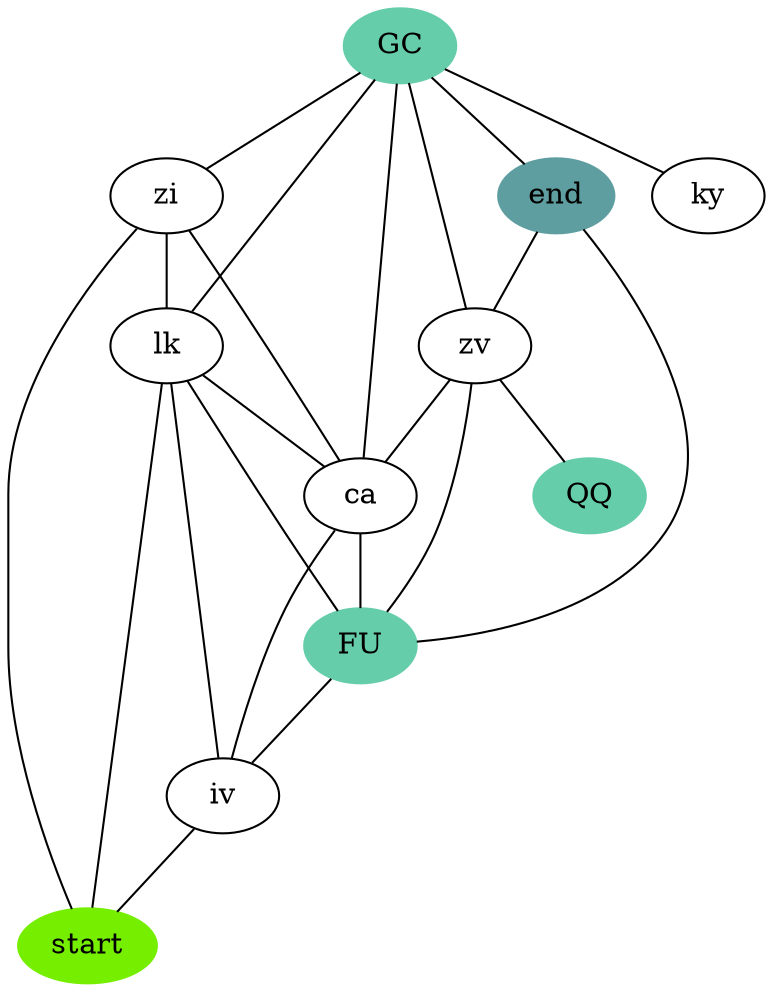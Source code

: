 graph G {
	GC [color=aquamarine3 style=filled]
	GC -- zi
	GC [color=aquamarine3 style=filled]
	GC -- ky
	GC [color=aquamarine3 style=filled]
	GC -- end
	GC [color=aquamarine3 style=filled]
	GC -- lk
	GC [color=aquamarine3 style=filled]
	GC -- zv
	GC [color=aquamarine3 style=filled]
	GC -- ca
	zi -- lk
	zi -- ca
	zi -- start
	end [color=cadetblue style=filled]
	end -- zv
	end [color=cadetblue style=filled]
	end -- FU
	end [color=cadetblue style=filled]
	zv -- ca
	zv -- QQ
	zv -- FU
	lk -- ca
	lk -- iv
	lk -- FU
	lk -- start
	ca -- FU
	ca -- iv
	FU [color=aquamarine3 style=filled]
	FU [color=aquamarine3 style=filled]
	FU -- iv
	FU [color=aquamarine3 style=filled]
	FU [color=aquamarine3 style=filled]
	FU [color=aquamarine3 style=filled]
	iv -- start
	start [color=chartreuse2 style=filled]
	start [color=chartreuse2 style=filled]
	start [color=chartreuse2 style=filled]
	QQ [color=aquamarine3 style=filled]
}
